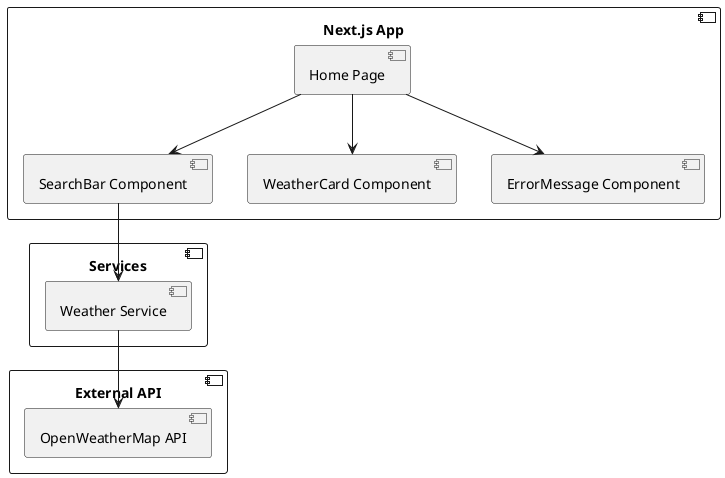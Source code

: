 @startuml

' Component Diagram
component "Next.js App" {
  [Home Page]
  [SearchBar Component]
  [WeatherCard Component]
  [ErrorMessage Component]
}

component "Services" {
  [Weather Service]
}

component "External API" {
  [OpenWeatherMap API]
}

[Home Page] --> [SearchBar Component]
[Home Page] --> [WeatherCard Component]
[Home Page] --> [ErrorMessage Component]

[SearchBar Component] --> [Weather Service]
[Weather Service] --> [OpenWeatherMap API]

@enduml
